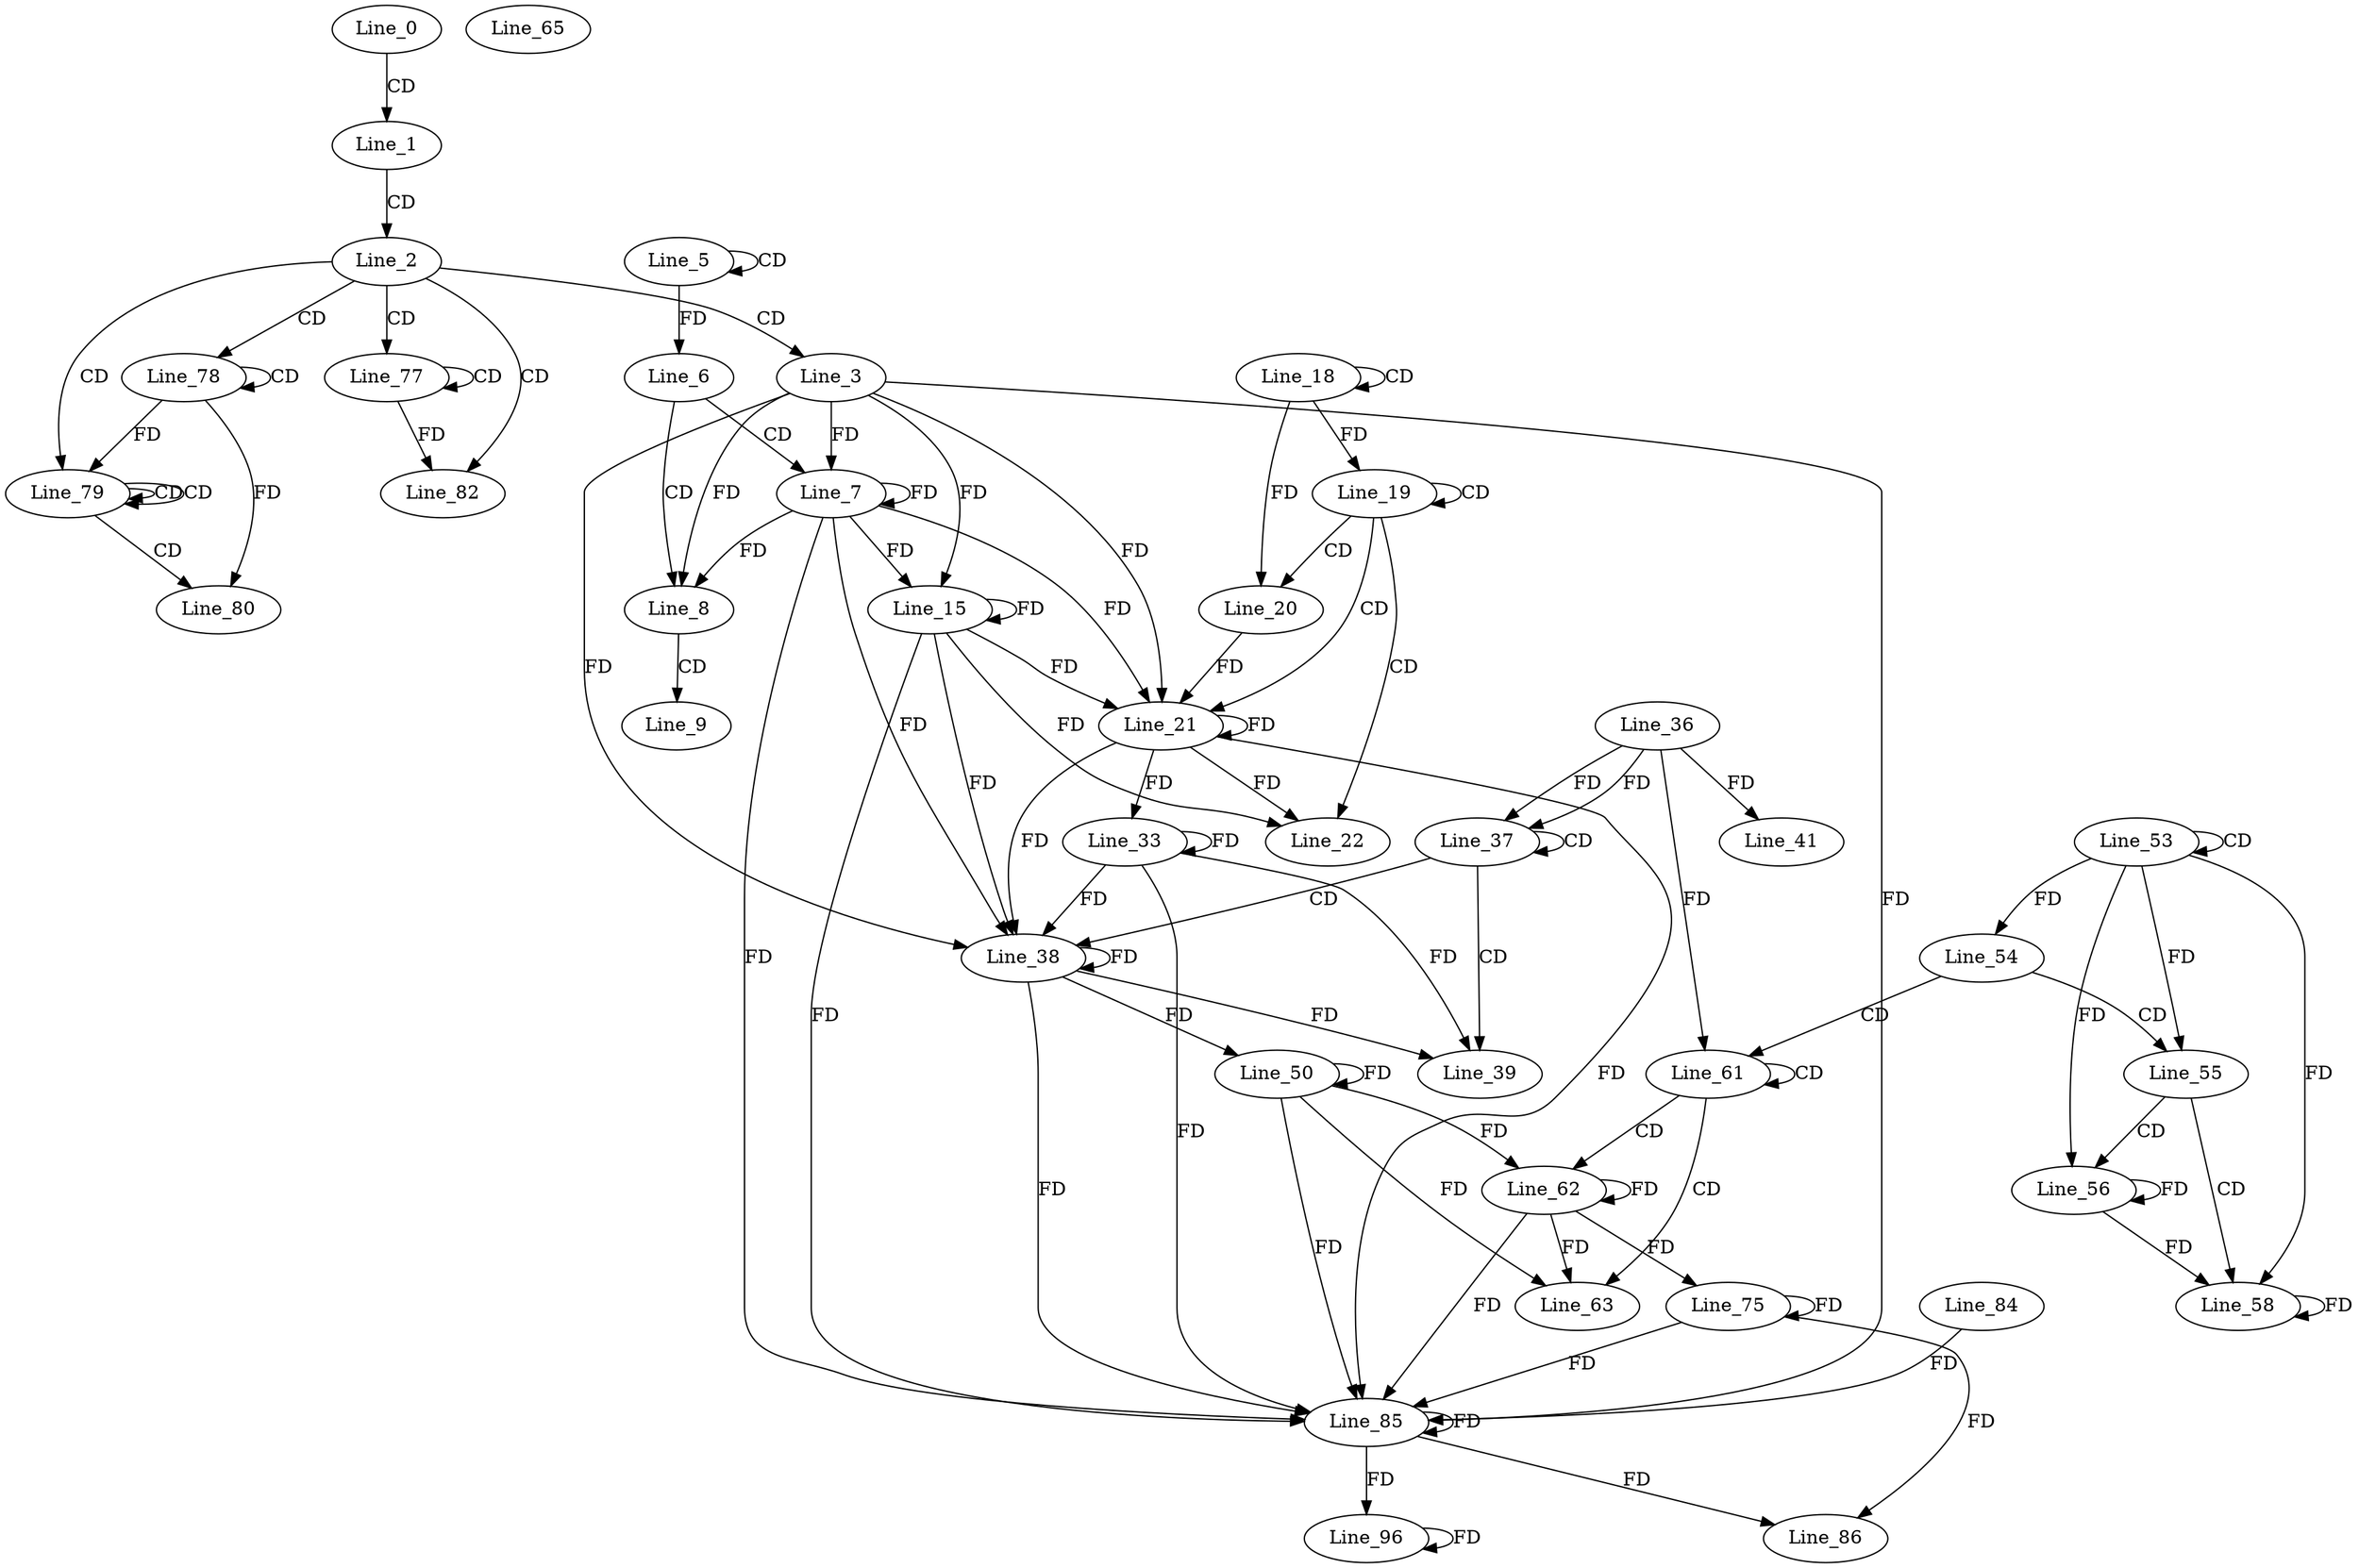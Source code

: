 digraph G {
  Line_0;
  Line_1;
  Line_2;
  Line_3;
  Line_5;
  Line_5;
  Line_6;
  Line_6;
  Line_7;
  Line_8;
  Line_9;
  Line_15;
  Line_15;
  Line_18;
  Line_18;
  Line_19;
  Line_19;
  Line_20;
  Line_20;
  Line_21;
  Line_21;
  Line_22;
  Line_33;
  Line_33;
  Line_36;
  Line_37;
  Line_37;
  Line_38;
  Line_39;
  Line_41;
  Line_50;
  Line_50;
  Line_53;
  Line_53;
  Line_54;
  Line_54;
  Line_55;
  Line_55;
  Line_56;
  Line_58;
  Line_58;
  Line_58;
  Line_61;
  Line_61;
  Line_62;
  Line_63;
  Line_65;
  Line_75;
  Line_75;
  Line_77;
  Line_77;
  Line_78;
  Line_78;
  Line_79;
  Line_79;
  Line_80;
  Line_80;
  Line_82;
  Line_85;
  Line_85;
  Line_84;
  Line_86;
  Line_96;
  Line_96;
  Line_0 -> Line_1 [ label="CD" ];
  Line_1 -> Line_2 [ label="CD" ];
  Line_2 -> Line_3 [ label="CD" ];
  Line_5 -> Line_5 [ label="CD" ];
  Line_5 -> Line_6 [ label="FD" ];
  Line_6 -> Line_7 [ label="CD" ];
  Line_3 -> Line_7 [ label="FD" ];
  Line_7 -> Line_7 [ label="FD" ];
  Line_6 -> Line_8 [ label="CD" ];
  Line_3 -> Line_8 [ label="FD" ];
  Line_7 -> Line_8 [ label="FD" ];
  Line_8 -> Line_9 [ label="CD" ];
  Line_3 -> Line_15 [ label="FD" ];
  Line_7 -> Line_15 [ label="FD" ];
  Line_15 -> Line_15 [ label="FD" ];
  Line_18 -> Line_18 [ label="CD" ];
  Line_19 -> Line_19 [ label="CD" ];
  Line_18 -> Line_19 [ label="FD" ];
  Line_19 -> Line_20 [ label="CD" ];
  Line_18 -> Line_20 [ label="FD" ];
  Line_19 -> Line_21 [ label="CD" ];
  Line_21 -> Line_21 [ label="FD" ];
  Line_3 -> Line_21 [ label="FD" ];
  Line_7 -> Line_21 [ label="FD" ];
  Line_15 -> Line_21 [ label="FD" ];
  Line_20 -> Line_21 [ label="FD" ];
  Line_19 -> Line_22 [ label="CD" ];
  Line_21 -> Line_22 [ label="FD" ];
  Line_15 -> Line_22 [ label="FD" ];
  Line_21 -> Line_33 [ label="FD" ];
  Line_33 -> Line_33 [ label="FD" ];
  Line_36 -> Line_37 [ label="FD" ];
  Line_37 -> Line_37 [ label="CD" ];
  Line_36 -> Line_37 [ label="FD" ];
  Line_37 -> Line_38 [ label="CD" ];
  Line_21 -> Line_38 [ label="FD" ];
  Line_3 -> Line_38 [ label="FD" ];
  Line_7 -> Line_38 [ label="FD" ];
  Line_15 -> Line_38 [ label="FD" ];
  Line_33 -> Line_38 [ label="FD" ];
  Line_38 -> Line_38 [ label="FD" ];
  Line_37 -> Line_39 [ label="CD" ];
  Line_33 -> Line_39 [ label="FD" ];
  Line_38 -> Line_39 [ label="FD" ];
  Line_36 -> Line_41 [ label="FD" ];
  Line_38 -> Line_50 [ label="FD" ];
  Line_50 -> Line_50 [ label="FD" ];
  Line_53 -> Line_53 [ label="CD" ];
  Line_53 -> Line_54 [ label="FD" ];
  Line_54 -> Line_55 [ label="CD" ];
  Line_53 -> Line_55 [ label="FD" ];
  Line_55 -> Line_56 [ label="CD" ];
  Line_53 -> Line_56 [ label="FD" ];
  Line_56 -> Line_56 [ label="FD" ];
  Line_55 -> Line_58 [ label="CD" ];
  Line_53 -> Line_58 [ label="FD" ];
  Line_56 -> Line_58 [ label="FD" ];
  Line_58 -> Line_58 [ label="FD" ];
  Line_54 -> Line_61 [ label="CD" ];
  Line_61 -> Line_61 [ label="CD" ];
  Line_36 -> Line_61 [ label="FD" ];
  Line_61 -> Line_62 [ label="CD" ];
  Line_50 -> Line_62 [ label="FD" ];
  Line_62 -> Line_62 [ label="FD" ];
  Line_61 -> Line_63 [ label="CD" ];
  Line_50 -> Line_63 [ label="FD" ];
  Line_62 -> Line_63 [ label="FD" ];
  Line_62 -> Line_75 [ label="FD" ];
  Line_75 -> Line_75 [ label="FD" ];
  Line_2 -> Line_77 [ label="CD" ];
  Line_77 -> Line_77 [ label="CD" ];
  Line_2 -> Line_78 [ label="CD" ];
  Line_78 -> Line_78 [ label="CD" ];
  Line_2 -> Line_79 [ label="CD" ];
  Line_79 -> Line_79 [ label="CD" ];
  Line_79 -> Line_79 [ label="CD" ];
  Line_78 -> Line_79 [ label="FD" ];
  Line_79 -> Line_80 [ label="CD" ];
  Line_78 -> Line_80 [ label="FD" ];
  Line_2 -> Line_82 [ label="CD" ];
  Line_77 -> Line_82 [ label="FD" ];
  Line_21 -> Line_85 [ label="FD" ];
  Line_3 -> Line_85 [ label="FD" ];
  Line_7 -> Line_85 [ label="FD" ];
  Line_15 -> Line_85 [ label="FD" ];
  Line_33 -> Line_85 [ label="FD" ];
  Line_38 -> Line_85 [ label="FD" ];
  Line_50 -> Line_85 [ label="FD" ];
  Line_62 -> Line_85 [ label="FD" ];
  Line_75 -> Line_85 [ label="FD" ];
  Line_85 -> Line_85 [ label="FD" ];
  Line_84 -> Line_85 [ label="FD" ];
  Line_75 -> Line_86 [ label="FD" ];
  Line_85 -> Line_86 [ label="FD" ];
  Line_85 -> Line_96 [ label="FD" ];
  Line_96 -> Line_96 [ label="FD" ];
}
